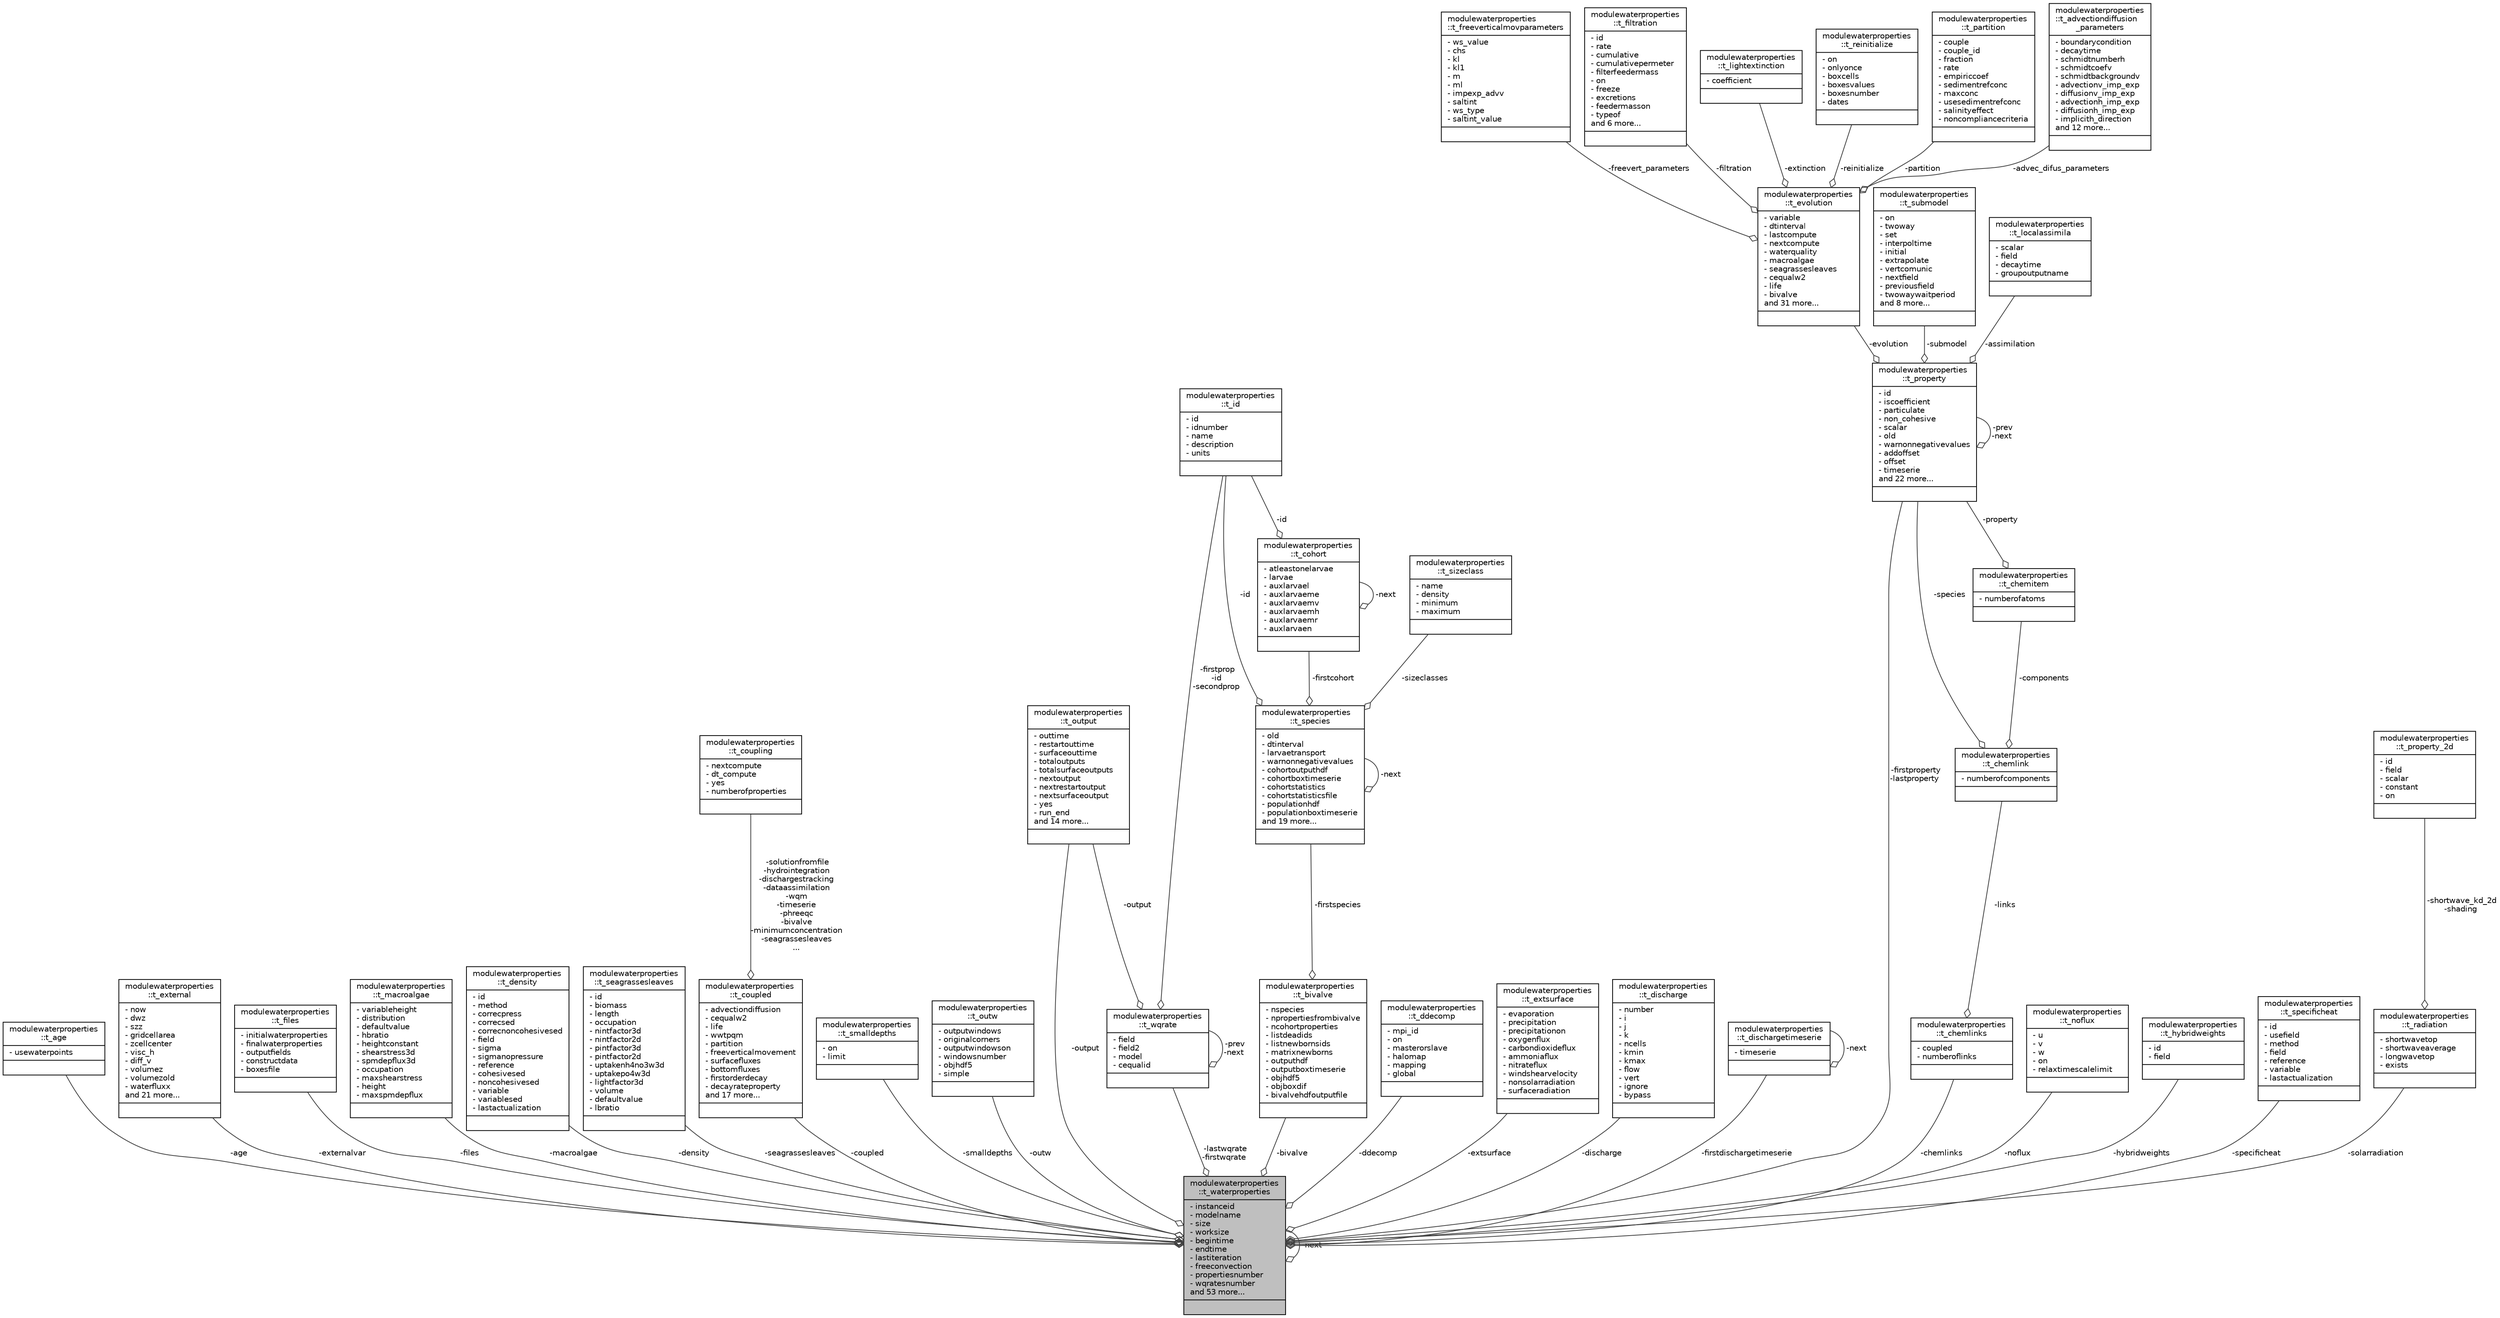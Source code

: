 digraph "modulewaterproperties::t_waterproperties"
{
 // LATEX_PDF_SIZE
  edge [fontname="Helvetica",fontsize="10",labelfontname="Helvetica",labelfontsize="10"];
  node [fontname="Helvetica",fontsize="10",shape=record];
  Node1 [label="{modulewaterproperties\l::t_waterproperties\n|- instanceid\l- modelname\l- size\l- worksize\l- begintime\l- endtime\l- lastiteration\l- freeconvection\l- propertiesnumber\l- wqratesnumber\land 53 more...\l|}",height=0.2,width=0.4,color="black", fillcolor="grey75", style="filled", fontcolor="black",tooltip=" "];
  Node2 -> Node1 [color="grey25",fontsize="10",style="solid",label=" -age" ,arrowhead="odiamond",fontname="Helvetica"];
  Node2 [label="{modulewaterproperties\l::t_age\n|- usewaterpoints\l|}",height=0.2,width=0.4,color="black", fillcolor="white", style="filled",URL="$structmodulewaterproperties_1_1t__age.html",tooltip=" "];
  Node3 -> Node1 [color="grey25",fontsize="10",style="solid",label=" -externalvar" ,arrowhead="odiamond",fontname="Helvetica"];
  Node3 [label="{modulewaterproperties\l::t_external\n|- now\l- dwz\l- szz\l- gridcellarea\l- zcellcenter\l- visc_h\l- diff_v\l- volumez\l- volumezold\l- waterfluxx\land 21 more...\l|}",height=0.2,width=0.4,color="black", fillcolor="white", style="filled",URL="$structmodulewaterproperties_1_1t__external.html",tooltip=" "];
  Node4 -> Node1 [color="grey25",fontsize="10",style="solid",label=" -files" ,arrowhead="odiamond",fontname="Helvetica"];
  Node4 [label="{modulewaterproperties\l::t_files\n|- initialwaterproperties\l- finalwaterproperties\l- outputfields\l- constructdata\l- boxesfile\l|}",height=0.2,width=0.4,color="black", fillcolor="white", style="filled",URL="$structmodulewaterproperties_1_1t__files.html",tooltip=" "];
  Node5 -> Node1 [color="grey25",fontsize="10",style="solid",label=" -macroalgae" ,arrowhead="odiamond",fontname="Helvetica"];
  Node5 [label="{modulewaterproperties\l::t_macroalgae\n|- variableheight\l- distribution\l- defaultvalue\l- hbratio\l- heightconstant\l- shearstress3d\l- spmdepflux3d\l- occupation\l- maxshearstress\l- height\l- maxspmdepflux\l|}",height=0.2,width=0.4,color="black", fillcolor="white", style="filled",URL="$structmodulewaterproperties_1_1t__macroalgae.html",tooltip=" "];
  Node6 -> Node1 [color="grey25",fontsize="10",style="solid",label=" -density" ,arrowhead="odiamond",fontname="Helvetica"];
  Node6 [label="{modulewaterproperties\l::t_density\n|- id\l- method\l- correcpress\l- correcsed\l- correcnoncohesivesed\l- field\l- sigma\l- sigmanopressure\l- reference\l- cohesivesed\l- noncohesivesed\l- variable\l- variablesed\l- lastactualization\l|}",height=0.2,width=0.4,color="black", fillcolor="white", style="filled",URL="$structmodulewaterproperties_1_1t__density.html",tooltip=" "];
  Node7 -> Node1 [color="grey25",fontsize="10",style="solid",label=" -seagrassesleaves" ,arrowhead="odiamond",fontname="Helvetica"];
  Node7 [label="{modulewaterproperties\l::t_seagrassesleaves\n|- id\l- biomass\l- length\l- occupation\l- nintfactor3d\l- nintfactor2d\l- pintfactor3d\l- pintfactor2d\l- uptakenh4no3w3d\l- uptakepo4w3d\l- lightfactor3d\l- volume\l- defaultvalue\l- lbratio\l|}",height=0.2,width=0.4,color="black", fillcolor="white", style="filled",URL="$structmodulewaterproperties_1_1t__seagrassesleaves.html",tooltip=" "];
  Node8 -> Node1 [color="grey25",fontsize="10",style="solid",label=" -coupled" ,arrowhead="odiamond",fontname="Helvetica"];
  Node8 [label="{modulewaterproperties\l::t_coupled\n|- advectiondiffusion\l- cequalw2\l- life\l- wwtpqm\l- partition\l- freeverticalmovement\l- surfacefluxes\l- bottomfluxes\l- firstorderdecay\l- decayrateproperty\land 17 more...\l|}",height=0.2,width=0.4,color="black", fillcolor="white", style="filled",URL="$structmodulewaterproperties_1_1t__coupled.html",tooltip=" "];
  Node9 -> Node8 [color="grey25",fontsize="10",style="solid",label=" -solutionfromfile\n-hydrointegration\n-dischargestracking\n-dataassimilation\n-wqm\n-timeserie\n-phreeqc\n-bivalve\n-minimumconcentration\n-seagrassesleaves\n..." ,arrowhead="odiamond",fontname="Helvetica"];
  Node9 [label="{modulewaterproperties\l::t_coupling\n|- nextcompute\l- dt_compute\l- yes\l- numberofproperties\l|}",height=0.2,width=0.4,color="black", fillcolor="white", style="filled",URL="$structmodulewaterproperties_1_1t__coupling.html",tooltip=" "];
  Node10 -> Node1 [color="grey25",fontsize="10",style="solid",label=" -smalldepths" ,arrowhead="odiamond",fontname="Helvetica"];
  Node10 [label="{modulewaterproperties\l::t_smalldepths\n|- on\l- limit\l|}",height=0.2,width=0.4,color="black", fillcolor="white", style="filled",URL="$structmodulewaterproperties_1_1t__smalldepths.html",tooltip=" "];
  Node11 -> Node1 [color="grey25",fontsize="10",style="solid",label=" -outw" ,arrowhead="odiamond",fontname="Helvetica"];
  Node11 [label="{modulewaterproperties\l::t_outw\n|- outputwindows\l- originalcorners\l- outputwindowson\l- windowsnumber\l- objhdf5\l- simple\l|}",height=0.2,width=0.4,color="black", fillcolor="white", style="filled",URL="$structmodulewaterproperties_1_1t__outw.html",tooltip=" "];
  Node12 -> Node1 [color="grey25",fontsize="10",style="solid",label=" -output" ,arrowhead="odiamond",fontname="Helvetica"];
  Node12 [label="{modulewaterproperties\l::t_output\n|- outtime\l- restartouttime\l- surfaceouttime\l- totaloutputs\l- totalsurfaceoutputs\l- nextoutput\l- nextrestartoutput\l- nextsurfaceoutput\l- yes\l- run_end\land 14 more...\l|}",height=0.2,width=0.4,color="black", fillcolor="white", style="filled",URL="$structmodulewaterproperties_1_1t__output.html",tooltip=" "];
  Node13 -> Node1 [color="grey25",fontsize="10",style="solid",label=" -ddecomp" ,arrowhead="odiamond",fontname="Helvetica"];
  Node13 [label="{modulewaterproperties\l::t_ddecomp\n|- mpi_id\l- on\l- masterorslave\l- halomap\l- mapping\l- global\l|}",height=0.2,width=0.4,color="black", fillcolor="white", style="filled",URL="$structmodulewaterproperties_1_1t__ddecomp.html",tooltip=" "];
  Node14 -> Node1 [color="grey25",fontsize="10",style="solid",label=" -lastwqrate\n-firstwqrate" ,arrowhead="odiamond",fontname="Helvetica"];
  Node14 [label="{modulewaterproperties\l::t_wqrate\n|- field\l- field2\l- model\l- cequalid\l|}",height=0.2,width=0.4,color="black", fillcolor="white", style="filled",URL="$structmodulewaterproperties_1_1t__wqrate.html",tooltip=" "];
  Node12 -> Node14 [color="grey25",fontsize="10",style="solid",label=" -output" ,arrowhead="odiamond",fontname="Helvetica"];
  Node15 -> Node14 [color="grey25",fontsize="10",style="solid",label=" -firstprop\n-id\n-secondprop" ,arrowhead="odiamond",fontname="Helvetica"];
  Node15 [label="{modulewaterproperties\l::t_id\n|- id\l- idnumber\l- name\l- description\l- units\l|}",height=0.2,width=0.4,color="black", fillcolor="white", style="filled",URL="$structmodulewaterproperties_1_1t__id.html",tooltip=" "];
  Node14 -> Node14 [color="grey25",fontsize="10",style="solid",label=" -prev\n-next" ,arrowhead="odiamond",fontname="Helvetica"];
  Node16 -> Node1 [color="grey25",fontsize="10",style="solid",label=" -extsurface" ,arrowhead="odiamond",fontname="Helvetica"];
  Node16 [label="{modulewaterproperties\l::t_extsurface\n|- evaporation\l- precipitation\l- precipitationon\l- oxygenflux\l- carbondioxideflux\l- ammoniaflux\l- nitrateflux\l- windshearvelocity\l- nonsolarradiation\l- surfaceradiation\l|}",height=0.2,width=0.4,color="black", fillcolor="white", style="filled",URL="$structmodulewaterproperties_1_1t__extsurface.html",tooltip=" "];
  Node17 -> Node1 [color="grey25",fontsize="10",style="solid",label=" -discharge" ,arrowhead="odiamond",fontname="Helvetica"];
  Node17 [label="{modulewaterproperties\l::t_discharge\n|- number\l- i\l- j\l- k\l- ncells\l- kmin\l- kmax\l- flow\l- vert\l- ignore\l- bypass\l|}",height=0.2,width=0.4,color="black", fillcolor="white", style="filled",URL="$structmodulewaterproperties_1_1t__discharge.html",tooltip=" "];
  Node18 -> Node1 [color="grey25",fontsize="10",style="solid",label=" -firstdischargetimeserie" ,arrowhead="odiamond",fontname="Helvetica"];
  Node18 [label="{modulewaterproperties\l::t_dischargetimeserie\n|- timeserie\l|}",height=0.2,width=0.4,color="black", fillcolor="white", style="filled",URL="$structmodulewaterproperties_1_1t__dischargetimeserie.html",tooltip=" "];
  Node18 -> Node18 [color="grey25",fontsize="10",style="solid",label=" -next" ,arrowhead="odiamond",fontname="Helvetica"];
  Node19 -> Node1 [color="grey25",fontsize="10",style="solid",label=" -bivalve" ,arrowhead="odiamond",fontname="Helvetica"];
  Node19 [label="{modulewaterproperties\l::t_bivalve\n|- nspecies\l- npropertiesfrombivalve\l- ncohortproperties\l- listdeadids\l- listnewbornsids\l- matrixnewborns\l- outputhdf\l- outputboxtimeserie\l- objhdf5\l- objboxdif\l- bivalvehdfoutputfile\l|}",height=0.2,width=0.4,color="black", fillcolor="white", style="filled",URL="$structmodulewaterproperties_1_1t__bivalve.html",tooltip=" "];
  Node20 -> Node19 [color="grey25",fontsize="10",style="solid",label=" -firstspecies" ,arrowhead="odiamond",fontname="Helvetica"];
  Node20 [label="{modulewaterproperties\l::t_species\n|- old\l- dtinterval\l- larvaetransport\l- warnonnegativevalues\l- cohortoutputhdf\l- cohortboxtimeserie\l- cohortstatistics\l- cohortstatisticsfile\l- populationhdf\l- populationboxtimeserie\land 19 more...\l|}",height=0.2,width=0.4,color="black", fillcolor="white", style="filled",URL="$structmodulewaterproperties_1_1t__species.html",tooltip=" "];
  Node21 -> Node20 [color="grey25",fontsize="10",style="solid",label=" -sizeclasses" ,arrowhead="odiamond",fontname="Helvetica"];
  Node21 [label="{modulewaterproperties\l::t_sizeclass\n|- name\l- density\l- minimum\l- maximum\l|}",height=0.2,width=0.4,color="black", fillcolor="white", style="filled",URL="$structmodulewaterproperties_1_1t__sizeclass.html",tooltip=" "];
  Node15 -> Node20 [color="grey25",fontsize="10",style="solid",label=" -id" ,arrowhead="odiamond",fontname="Helvetica"];
  Node20 -> Node20 [color="grey25",fontsize="10",style="solid",label=" -next" ,arrowhead="odiamond",fontname="Helvetica"];
  Node22 -> Node20 [color="grey25",fontsize="10",style="solid",label=" -firstcohort" ,arrowhead="odiamond",fontname="Helvetica"];
  Node22 [label="{modulewaterproperties\l::t_cohort\n|- atleastonelarvae\l- larvae\l- auxlarvael\l- auxlarvaeme\l- auxlarvaemv\l- auxlarvaemh\l- auxlarvaemr\l- auxlarvaen\l|}",height=0.2,width=0.4,color="black", fillcolor="white", style="filled",URL="$structmodulewaterproperties_1_1t__cohort.html",tooltip=" "];
  Node15 -> Node22 [color="grey25",fontsize="10",style="solid",label=" -id" ,arrowhead="odiamond",fontname="Helvetica"];
  Node22 -> Node22 [color="grey25",fontsize="10",style="solid",label=" -next" ,arrowhead="odiamond",fontname="Helvetica"];
  Node23 -> Node1 [color="grey25",fontsize="10",style="solid",label=" -firstproperty\n-lastproperty" ,arrowhead="odiamond",fontname="Helvetica"];
  Node23 [label="{modulewaterproperties\l::t_property\n|- id\l- iscoefficient\l- particulate\l- non_cohesive\l- scalar\l- old\l- warnonnegativevalues\l- addoffset\l- offset\l- timeserie\land 22 more...\l|}",height=0.2,width=0.4,color="black", fillcolor="white", style="filled",URL="$structmodulewaterproperties_1_1t__property.html",tooltip=" "];
  Node24 -> Node23 [color="grey25",fontsize="10",style="solid",label=" -evolution" ,arrowhead="odiamond",fontname="Helvetica"];
  Node24 [label="{modulewaterproperties\l::t_evolution\n|- variable\l- dtinterval\l- lastcompute\l- nextcompute\l- waterquality\l- macroalgae\l- seagrassesleaves\l- cequalw2\l- life\l- bivalve\land 31 more...\l|}",height=0.2,width=0.4,color="black", fillcolor="white", style="filled",URL="$structmodulewaterproperties_1_1t__evolution.html",tooltip=" "];
  Node25 -> Node24 [color="grey25",fontsize="10",style="solid",label=" -freevert_parameters" ,arrowhead="odiamond",fontname="Helvetica"];
  Node25 [label="{modulewaterproperties\l::t_freeverticalmovparameters\n|- ws_value\l- chs\l- kl\l- kl1\l- m\l- ml\l- impexp_advv\l- saltint\l- ws_type\l- saltint_value\l|}",height=0.2,width=0.4,color="black", fillcolor="white", style="filled",URL="$structmodulewaterproperties_1_1t__freeverticalmovparameters.html",tooltip=" "];
  Node26 -> Node24 [color="grey25",fontsize="10",style="solid",label=" -filtration" ,arrowhead="odiamond",fontname="Helvetica"];
  Node26 [label="{modulewaterproperties\l::t_filtration\n|- id\l- rate\l- cumulative\l- cumulativepermeter\l- filterfeedermass\l- on\l- freeze\l- excretions\l- feedermasson\l- typeof\land 6 more...\l|}",height=0.2,width=0.4,color="black", fillcolor="white", style="filled",URL="$structmodulewaterproperties_1_1t__filtration.html",tooltip=" "];
  Node27 -> Node24 [color="grey25",fontsize="10",style="solid",label=" -extinction" ,arrowhead="odiamond",fontname="Helvetica"];
  Node27 [label="{modulewaterproperties\l::t_lightextinction\n|- coefficient\l|}",height=0.2,width=0.4,color="black", fillcolor="white", style="filled",URL="$structmodulewaterproperties_1_1t__lightextinction.html",tooltip=" "];
  Node28 -> Node24 [color="grey25",fontsize="10",style="solid",label=" -reinitialize" ,arrowhead="odiamond",fontname="Helvetica"];
  Node28 [label="{modulewaterproperties\l::t_reinitialize\n|- on\l- onlyonce\l- boxcells\l- boxesvalues\l- boxesnumber\l- dates\l|}",height=0.2,width=0.4,color="black", fillcolor="white", style="filled",URL="$structmodulewaterproperties_1_1t__reinitialize.html",tooltip=" "];
  Node29 -> Node24 [color="grey25",fontsize="10",style="solid",label=" -partition" ,arrowhead="odiamond",fontname="Helvetica"];
  Node29 [label="{modulewaterproperties\l::t_partition\n|- couple\l- couple_id\l- fraction\l- rate\l- empiriccoef\l- sedimentrefconc\l- maxconc\l- usesedimentrefconc\l- salinityeffect\l- noncompliancecriteria\l|}",height=0.2,width=0.4,color="black", fillcolor="white", style="filled",URL="$structmodulewaterproperties_1_1t__partition.html",tooltip=" "];
  Node30 -> Node24 [color="grey25",fontsize="10",style="solid",label=" -advec_difus_parameters" ,arrowhead="odiamond",fontname="Helvetica"];
  Node30 [label="{modulewaterproperties\l::t_advectiondiffusion\l_parameters\n|- boundarycondition\l- decaytime\l- schmidtnumberh\l- schmidtcoefv\l- schmidtbackgroundv\l- advectionv_imp_exp\l- diffusionv_imp_exp\l- advectionh_imp_exp\l- diffusionh_imp_exp\l- implicith_direction\land 12 more...\l|}",height=0.2,width=0.4,color="black", fillcolor="white", style="filled",URL="$structmodulewaterproperties_1_1t__advectiondiffusion__parameters.html",tooltip=" "];
  Node31 -> Node23 [color="grey25",fontsize="10",style="solid",label=" -submodel" ,arrowhead="odiamond",fontname="Helvetica"];
  Node31 [label="{modulewaterproperties\l::t_submodel\n|- on\l- twoway\l- set\l- interpoltime\l- initial\l- extrapolate\l- vertcomunic\l- nextfield\l- previousfield\l- twowaywaitperiod\land 8 more...\l|}",height=0.2,width=0.4,color="black", fillcolor="white", style="filled",URL="$structmodulewaterproperties_1_1t__submodel.html",tooltip=" "];
  Node32 -> Node23 [color="grey25",fontsize="10",style="solid",label=" -assimilation" ,arrowhead="odiamond",fontname="Helvetica"];
  Node32 [label="{modulewaterproperties\l::t_localassimila\n|- scalar\l- field\l- decaytime\l- groupoutputname\l|}",height=0.2,width=0.4,color="black", fillcolor="white", style="filled",URL="$structmodulewaterproperties_1_1t__localassimila.html",tooltip=" "];
  Node23 -> Node23 [color="grey25",fontsize="10",style="solid",label=" -prev\n-next" ,arrowhead="odiamond",fontname="Helvetica"];
  Node33 -> Node1 [color="grey25",fontsize="10",style="solid",label=" -chemlinks" ,arrowhead="odiamond",fontname="Helvetica"];
  Node33 [label="{modulewaterproperties\l::t_chemlinks\n|- coupled\l- numberoflinks\l|}",height=0.2,width=0.4,color="black", fillcolor="white", style="filled",URL="$structmodulewaterproperties_1_1t__chemlinks.html",tooltip=" "];
  Node34 -> Node33 [color="grey25",fontsize="10",style="solid",label=" -links" ,arrowhead="odiamond",fontname="Helvetica"];
  Node34 [label="{modulewaterproperties\l::t_chemlink\n|- numberofcomponents\l|}",height=0.2,width=0.4,color="black", fillcolor="white", style="filled",URL="$structmodulewaterproperties_1_1t__chemlink.html",tooltip=" "];
  Node35 -> Node34 [color="grey25",fontsize="10",style="solid",label=" -components" ,arrowhead="odiamond",fontname="Helvetica"];
  Node35 [label="{modulewaterproperties\l::t_chemitem\n|- numberofatoms\l|}",height=0.2,width=0.4,color="black", fillcolor="white", style="filled",URL="$structmodulewaterproperties_1_1t__chemitem.html",tooltip=" "];
  Node23 -> Node35 [color="grey25",fontsize="10",style="solid",label=" -property" ,arrowhead="odiamond",fontname="Helvetica"];
  Node23 -> Node34 [color="grey25",fontsize="10",style="solid",label=" -species" ,arrowhead="odiamond",fontname="Helvetica"];
  Node36 -> Node1 [color="grey25",fontsize="10",style="solid",label=" -noflux" ,arrowhead="odiamond",fontname="Helvetica"];
  Node36 [label="{modulewaterproperties\l::t_noflux\n|- u\l- v\l- w\l- on\l- relaxtimescalelimit\l|}",height=0.2,width=0.4,color="black", fillcolor="white", style="filled",URL="$structmodulewaterproperties_1_1t__noflux.html",tooltip=" "];
  Node37 -> Node1 [color="grey25",fontsize="10",style="solid",label=" -hybridweights" ,arrowhead="odiamond",fontname="Helvetica"];
  Node37 [label="{modulewaterproperties\l::t_hybridweights\n|- id\l- field\l|}",height=0.2,width=0.4,color="black", fillcolor="white", style="filled",URL="$structmodulewaterproperties_1_1t__hybridweights.html",tooltip=" "];
  Node38 -> Node1 [color="grey25",fontsize="10",style="solid",label=" -specificheat" ,arrowhead="odiamond",fontname="Helvetica"];
  Node38 [label="{modulewaterproperties\l::t_specificheat\n|- id\l- usefield\l- method\l- field\l- reference\l- variable\l- lastactualization\l|}",height=0.2,width=0.4,color="black", fillcolor="white", style="filled",URL="$structmodulewaterproperties_1_1t__specificheat.html",tooltip=" "];
  Node1 -> Node1 [color="grey25",fontsize="10",style="solid",label=" -next" ,arrowhead="odiamond",fontname="Helvetica"];
  Node39 -> Node1 [color="grey25",fontsize="10",style="solid",label=" -solarradiation" ,arrowhead="odiamond",fontname="Helvetica"];
  Node39 [label="{modulewaterproperties\l::t_radiation\n|- shortwavetop\l- shortwaveaverage\l- longwavetop\l- exists\l|}",height=0.2,width=0.4,color="black", fillcolor="white", style="filled",URL="$structmodulewaterproperties_1_1t__radiation.html",tooltip=" "];
  Node40 -> Node39 [color="grey25",fontsize="10",style="solid",label=" -shortwave_kd_2d\n-shading" ,arrowhead="odiamond",fontname="Helvetica"];
  Node40 [label="{modulewaterproperties\l::t_property_2d\n|- id\l- field\l- scalar\l- constant\l- on\l|}",height=0.2,width=0.4,color="black", fillcolor="white", style="filled",URL="$structmodulewaterproperties_1_1t__property__2d.html",tooltip=" "];
}
